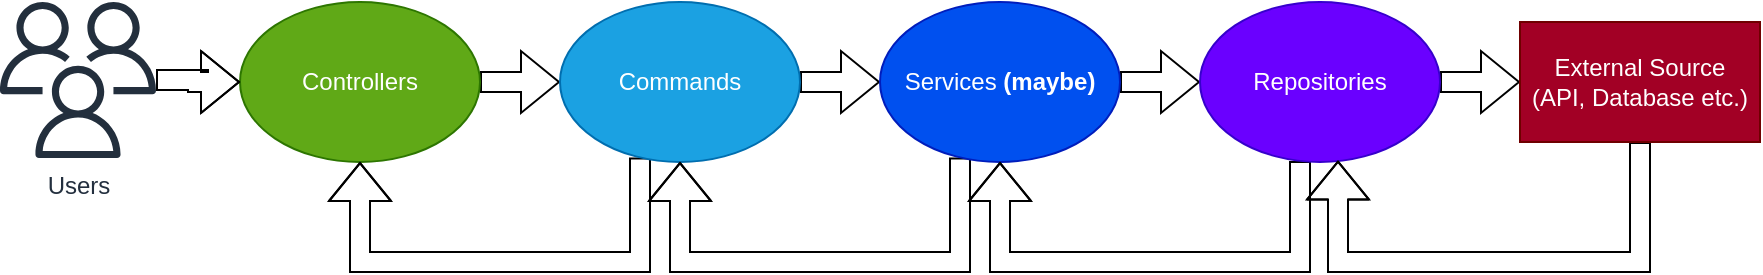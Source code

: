 <mxfile version="20.6.2" type="device"><diagram id="NZqJAUJUtCB4p_xW2hlT" name="Page-1"><mxGraphModel dx="1280" dy="755" grid="1" gridSize="10" guides="1" tooltips="1" connect="1" arrows="1" fold="1" page="1" pageScale="1" pageWidth="1100" pageHeight="850" math="0" shadow="0"><root><mxCell id="0"/><mxCell id="1" parent="0"/><mxCell id="zieRFFqd5XyRaGqudQDj-7" style="edgeStyle=orthogonalEdgeStyle;shape=flexArrow;rounded=0;orthogonalLoop=1;jettySize=auto;html=1;entryX=0;entryY=0.5;entryDx=0;entryDy=0;" edge="1" parent="1" source="zieRFFqd5XyRaGqudQDj-2" target="zieRFFqd5XyRaGqudQDj-6"><mxGeometry relative="1" as="geometry"/></mxCell><mxCell id="zieRFFqd5XyRaGqudQDj-2" value="Controllers" style="ellipse;whiteSpace=wrap;html=1;fillColor=#60a917;strokeColor=#2D7600;fontColor=#ffffff;" vertex="1" parent="1"><mxGeometry x="120" width="120" height="80" as="geometry"/></mxCell><mxCell id="zieRFFqd5XyRaGqudQDj-5" style="edgeStyle=orthogonalEdgeStyle;rounded=0;orthogonalLoop=1;jettySize=auto;html=1;shape=flexArrow;" edge="1" parent="1" source="zieRFFqd5XyRaGqudQDj-4" target="zieRFFqd5XyRaGqudQDj-2"><mxGeometry relative="1" as="geometry"/></mxCell><mxCell id="zieRFFqd5XyRaGqudQDj-4" value="Users" style="sketch=0;outlineConnect=0;fontColor=#232F3E;gradientColor=none;fillColor=#232F3D;strokeColor=none;dashed=0;verticalLabelPosition=bottom;verticalAlign=top;align=center;html=1;fontSize=12;fontStyle=0;aspect=fixed;pointerEvents=1;shape=mxgraph.aws4.users;" vertex="1" parent="1"><mxGeometry width="78" height="78" as="geometry"/></mxCell><mxCell id="zieRFFqd5XyRaGqudQDj-9" style="edgeStyle=orthogonalEdgeStyle;shape=flexArrow;rounded=0;orthogonalLoop=1;jettySize=auto;html=1;entryX=0;entryY=0.5;entryDx=0;entryDy=0;" edge="1" parent="1" source="zieRFFqd5XyRaGqudQDj-6" target="zieRFFqd5XyRaGqudQDj-8"><mxGeometry relative="1" as="geometry"/></mxCell><mxCell id="zieRFFqd5XyRaGqudQDj-29" style="edgeStyle=orthogonalEdgeStyle;shape=flexArrow;rounded=0;orthogonalLoop=1;jettySize=auto;html=1;entryX=0.5;entryY=1;entryDx=0;entryDy=0;" edge="1" parent="1" source="zieRFFqd5XyRaGqudQDj-6" target="zieRFFqd5XyRaGqudQDj-2"><mxGeometry relative="1" as="geometry"><Array as="points"><mxPoint x="320" y="130"/><mxPoint x="180" y="130"/></Array></mxGeometry></mxCell><mxCell id="zieRFFqd5XyRaGqudQDj-6" value="Commands" style="ellipse;whiteSpace=wrap;html=1;fillColor=#1ba1e2;strokeColor=#006EAF;fontColor=#ffffff;" vertex="1" parent="1"><mxGeometry x="280" width="120" height="80" as="geometry"/></mxCell><mxCell id="zieRFFqd5XyRaGqudQDj-11" style="edgeStyle=orthogonalEdgeStyle;shape=flexArrow;rounded=0;orthogonalLoop=1;jettySize=auto;html=1;entryX=0;entryY=0.5;entryDx=0;entryDy=0;" edge="1" parent="1" source="zieRFFqd5XyRaGqudQDj-8" target="zieRFFqd5XyRaGqudQDj-10"><mxGeometry relative="1" as="geometry"/></mxCell><mxCell id="zieRFFqd5XyRaGqudQDj-28" style="edgeStyle=orthogonalEdgeStyle;shape=flexArrow;rounded=0;orthogonalLoop=1;jettySize=auto;html=1;entryX=0.5;entryY=1;entryDx=0;entryDy=0;" edge="1" parent="1" source="zieRFFqd5XyRaGqudQDj-8" target="zieRFFqd5XyRaGqudQDj-6"><mxGeometry relative="1" as="geometry"><Array as="points"><mxPoint x="480" y="130"/><mxPoint x="340" y="130"/></Array></mxGeometry></mxCell><mxCell id="zieRFFqd5XyRaGqudQDj-8" value="Services&amp;nbsp;&lt;b&gt;(maybe)&lt;/b&gt;" style="ellipse;whiteSpace=wrap;html=1;fillColor=#0050ef;strokeColor=#001DBC;fontColor=#ffffff;" vertex="1" parent="1"><mxGeometry x="440" width="120" height="80" as="geometry"/></mxCell><mxCell id="zieRFFqd5XyRaGqudQDj-13" style="edgeStyle=orthogonalEdgeStyle;shape=flexArrow;rounded=0;orthogonalLoop=1;jettySize=auto;html=1;entryX=0;entryY=0.5;entryDx=0;entryDy=0;" edge="1" parent="1" source="zieRFFqd5XyRaGqudQDj-10" target="zieRFFqd5XyRaGqudQDj-12"><mxGeometry relative="1" as="geometry"/></mxCell><mxCell id="zieRFFqd5XyRaGqudQDj-27" style="edgeStyle=orthogonalEdgeStyle;shape=flexArrow;rounded=0;orthogonalLoop=1;jettySize=auto;html=1;entryX=0.5;entryY=1;entryDx=0;entryDy=0;" edge="1" parent="1" source="zieRFFqd5XyRaGqudQDj-10" target="zieRFFqd5XyRaGqudQDj-8"><mxGeometry relative="1" as="geometry"><Array as="points"><mxPoint x="650" y="130"/><mxPoint x="500" y="130"/></Array></mxGeometry></mxCell><mxCell id="zieRFFqd5XyRaGqudQDj-10" value="Repositories" style="ellipse;whiteSpace=wrap;html=1;fillColor=#6a00ff;strokeColor=#3700CC;fontColor=#ffffff;" vertex="1" parent="1"><mxGeometry x="600" width="120" height="80" as="geometry"/></mxCell><mxCell id="zieRFFqd5XyRaGqudQDj-26" style="edgeStyle=elbowEdgeStyle;shape=flexArrow;rounded=0;orthogonalLoop=1;jettySize=auto;html=1;entryX=0.575;entryY=0.991;entryDx=0;entryDy=0;entryPerimeter=0;exitX=0.5;exitY=1;exitDx=0;exitDy=0;" edge="1" parent="1" source="zieRFFqd5XyRaGqudQDj-12" target="zieRFFqd5XyRaGqudQDj-10"><mxGeometry relative="1" as="geometry"><Array as="points"><mxPoint x="760" y="130"/></Array></mxGeometry></mxCell><mxCell id="zieRFFqd5XyRaGqudQDj-12" value="External Source&lt;br&gt;(API, Database etc.)" style="rounded=0;whiteSpace=wrap;html=1;fillColor=#a20025;fontColor=#ffffff;strokeColor=#6F0000;" vertex="1" parent="1"><mxGeometry x="760" y="10" width="120" height="60" as="geometry"/></mxCell></root></mxGraphModel></diagram></mxfile>